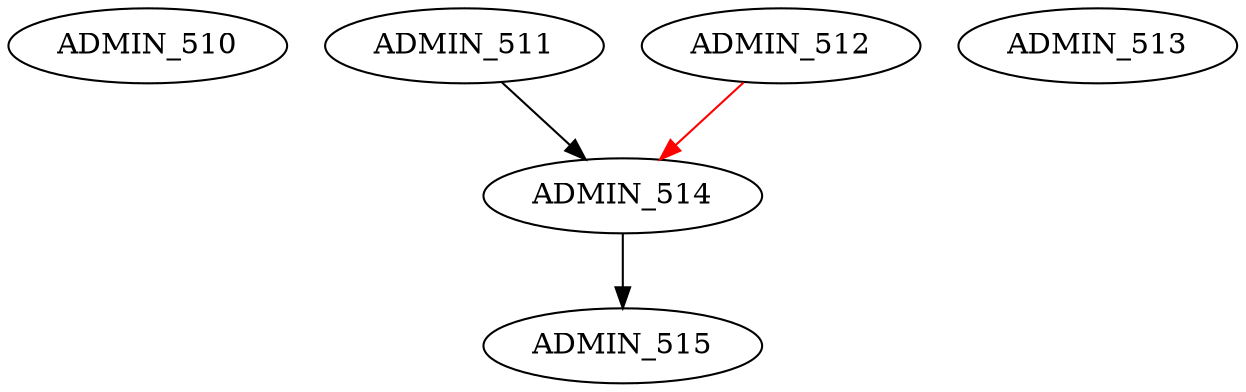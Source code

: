 digraph G {
    ADMIN_510;
    ADMIN_511;
    ADMIN_512;
    ADMIN_513;
    edge [color=black];
    ADMIN_511 -> ADMIN_514;
    edge [color=red];
    ADMIN_512 -> ADMIN_514;
    edge [color=black];
    ADMIN_514 -> ADMIN_515;
}
